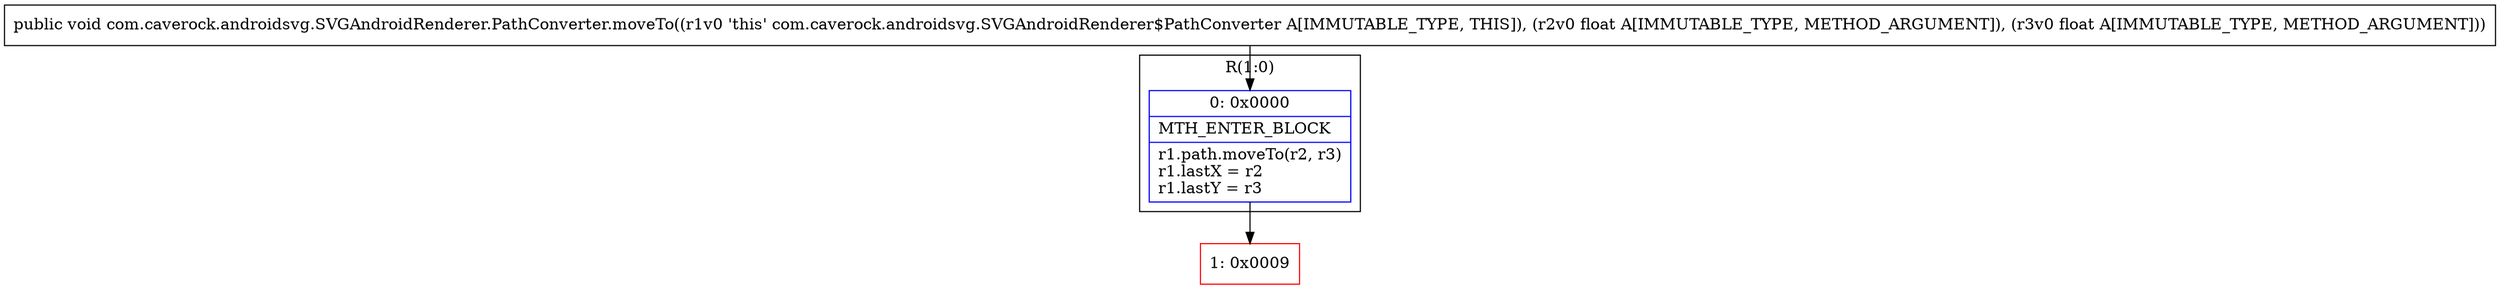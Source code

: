 digraph "CFG forcom.caverock.androidsvg.SVGAndroidRenderer.PathConverter.moveTo(FF)V" {
subgraph cluster_Region_1927699122 {
label = "R(1:0)";
node [shape=record,color=blue];
Node_0 [shape=record,label="{0\:\ 0x0000|MTH_ENTER_BLOCK\l|r1.path.moveTo(r2, r3)\lr1.lastX = r2\lr1.lastY = r3\l}"];
}
Node_1 [shape=record,color=red,label="{1\:\ 0x0009}"];
MethodNode[shape=record,label="{public void com.caverock.androidsvg.SVGAndroidRenderer.PathConverter.moveTo((r1v0 'this' com.caverock.androidsvg.SVGAndroidRenderer$PathConverter A[IMMUTABLE_TYPE, THIS]), (r2v0 float A[IMMUTABLE_TYPE, METHOD_ARGUMENT]), (r3v0 float A[IMMUTABLE_TYPE, METHOD_ARGUMENT])) }"];
MethodNode -> Node_0;
Node_0 -> Node_1;
}

